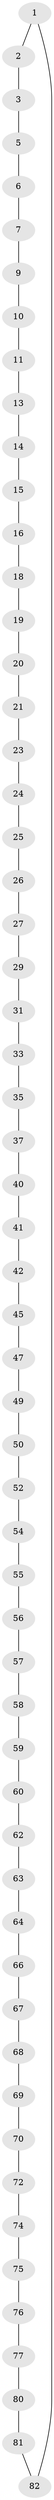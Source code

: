 // original degree distribution, {2: 1.0}
// Generated by graph-tools (version 1.1) at 2025/20/03/04/25 18:20:12]
// undirected, 58 vertices, 58 edges
graph export_dot {
graph [start="1"]
  node [color=gray90,style=filled];
  1 [super="+83"];
  2;
  3 [super="+4"];
  5;
  6;
  7 [super="+8"];
  9;
  10;
  11 [super="+12"];
  13;
  14;
  15;
  16 [super="+17"];
  18;
  19;
  20;
  21 [super="+22"];
  23;
  24;
  25;
  26;
  27 [super="+28"];
  29 [super="+30"];
  31 [super="+32"];
  33 [super="+34"];
  35 [super="+36"];
  37 [super="+38"];
  40;
  41;
  42 [super="+43"];
  45 [super="+46"];
  47 [super="+48"];
  49;
  50 [super="+51"];
  52 [super="+53"];
  54;
  55;
  56;
  57;
  58;
  59;
  60 [super="+61"];
  62;
  63;
  64 [super="+65"];
  66;
  67;
  68;
  69;
  70 [super="+71"];
  72 [super="+73"];
  74;
  75;
  76;
  77 [super="+78"];
  80;
  81;
  82;
  1 -- 2;
  1 -- 82;
  2 -- 3;
  3 -- 5;
  5 -- 6;
  6 -- 7;
  7 -- 9;
  9 -- 10;
  10 -- 11;
  11 -- 13;
  13 -- 14;
  14 -- 15;
  15 -- 16;
  16 -- 18;
  18 -- 19;
  19 -- 20;
  20 -- 21;
  21 -- 23;
  23 -- 24;
  24 -- 25;
  25 -- 26;
  26 -- 27;
  27 -- 29;
  29 -- 31;
  31 -- 33;
  33 -- 35;
  35 -- 37;
  37 -- 40;
  40 -- 41;
  41 -- 42;
  42 -- 45;
  45 -- 47;
  47 -- 49;
  49 -- 50;
  50 -- 52;
  52 -- 54;
  54 -- 55;
  55 -- 56;
  56 -- 57;
  57 -- 58;
  58 -- 59;
  59 -- 60;
  60 -- 62;
  62 -- 63;
  63 -- 64;
  64 -- 66;
  66 -- 67;
  67 -- 68;
  68 -- 69;
  69 -- 70;
  70 -- 72;
  72 -- 74;
  74 -- 75;
  75 -- 76;
  76 -- 77;
  77 -- 80;
  80 -- 81;
  81 -- 82;
}
